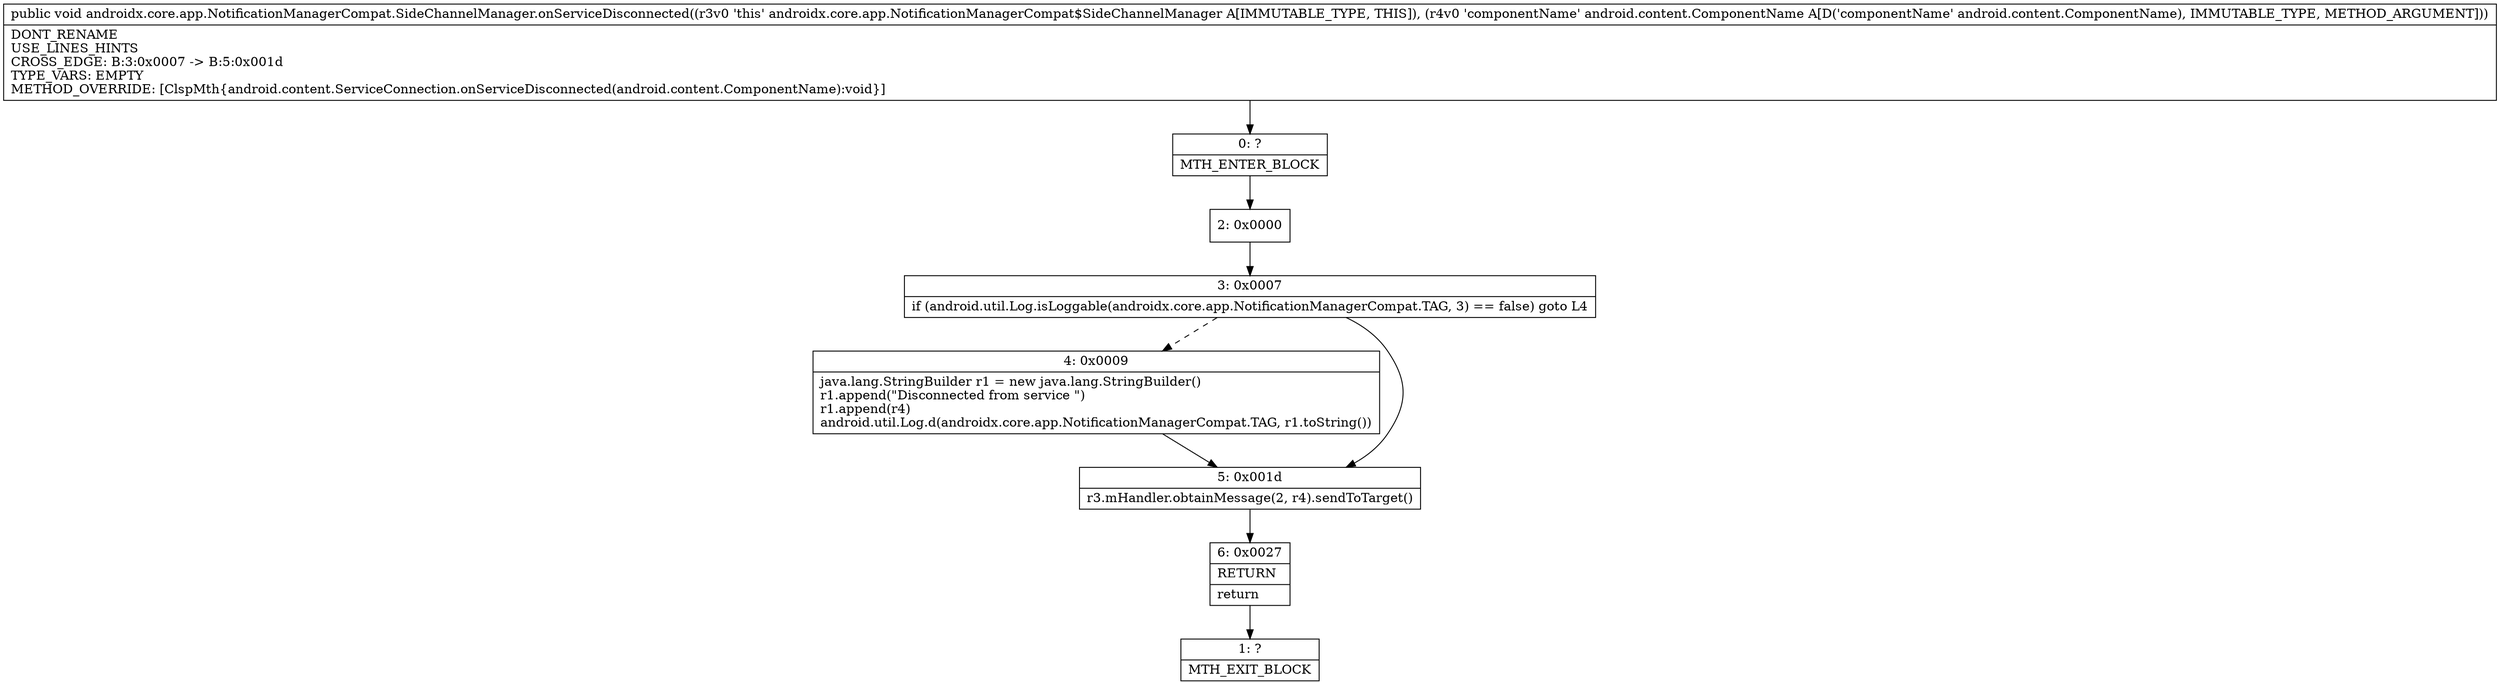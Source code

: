 digraph "CFG forandroidx.core.app.NotificationManagerCompat.SideChannelManager.onServiceDisconnected(Landroid\/content\/ComponentName;)V" {
Node_0 [shape=record,label="{0\:\ ?|MTH_ENTER_BLOCK\l}"];
Node_2 [shape=record,label="{2\:\ 0x0000}"];
Node_3 [shape=record,label="{3\:\ 0x0007|if (android.util.Log.isLoggable(androidx.core.app.NotificationManagerCompat.TAG, 3) == false) goto L4\l}"];
Node_4 [shape=record,label="{4\:\ 0x0009|java.lang.StringBuilder r1 = new java.lang.StringBuilder()\lr1.append(\"Disconnected from service \")\lr1.append(r4)\landroid.util.Log.d(androidx.core.app.NotificationManagerCompat.TAG, r1.toString())\l}"];
Node_5 [shape=record,label="{5\:\ 0x001d|r3.mHandler.obtainMessage(2, r4).sendToTarget()\l}"];
Node_6 [shape=record,label="{6\:\ 0x0027|RETURN\l|return\l}"];
Node_1 [shape=record,label="{1\:\ ?|MTH_EXIT_BLOCK\l}"];
MethodNode[shape=record,label="{public void androidx.core.app.NotificationManagerCompat.SideChannelManager.onServiceDisconnected((r3v0 'this' androidx.core.app.NotificationManagerCompat$SideChannelManager A[IMMUTABLE_TYPE, THIS]), (r4v0 'componentName' android.content.ComponentName A[D('componentName' android.content.ComponentName), IMMUTABLE_TYPE, METHOD_ARGUMENT]))  | DONT_RENAME\lUSE_LINES_HINTS\lCROSS_EDGE: B:3:0x0007 \-\> B:5:0x001d\lTYPE_VARS: EMPTY\lMETHOD_OVERRIDE: [ClspMth\{android.content.ServiceConnection.onServiceDisconnected(android.content.ComponentName):void\}]\l}"];
MethodNode -> Node_0;Node_0 -> Node_2;
Node_2 -> Node_3;
Node_3 -> Node_4[style=dashed];
Node_3 -> Node_5;
Node_4 -> Node_5;
Node_5 -> Node_6;
Node_6 -> Node_1;
}

